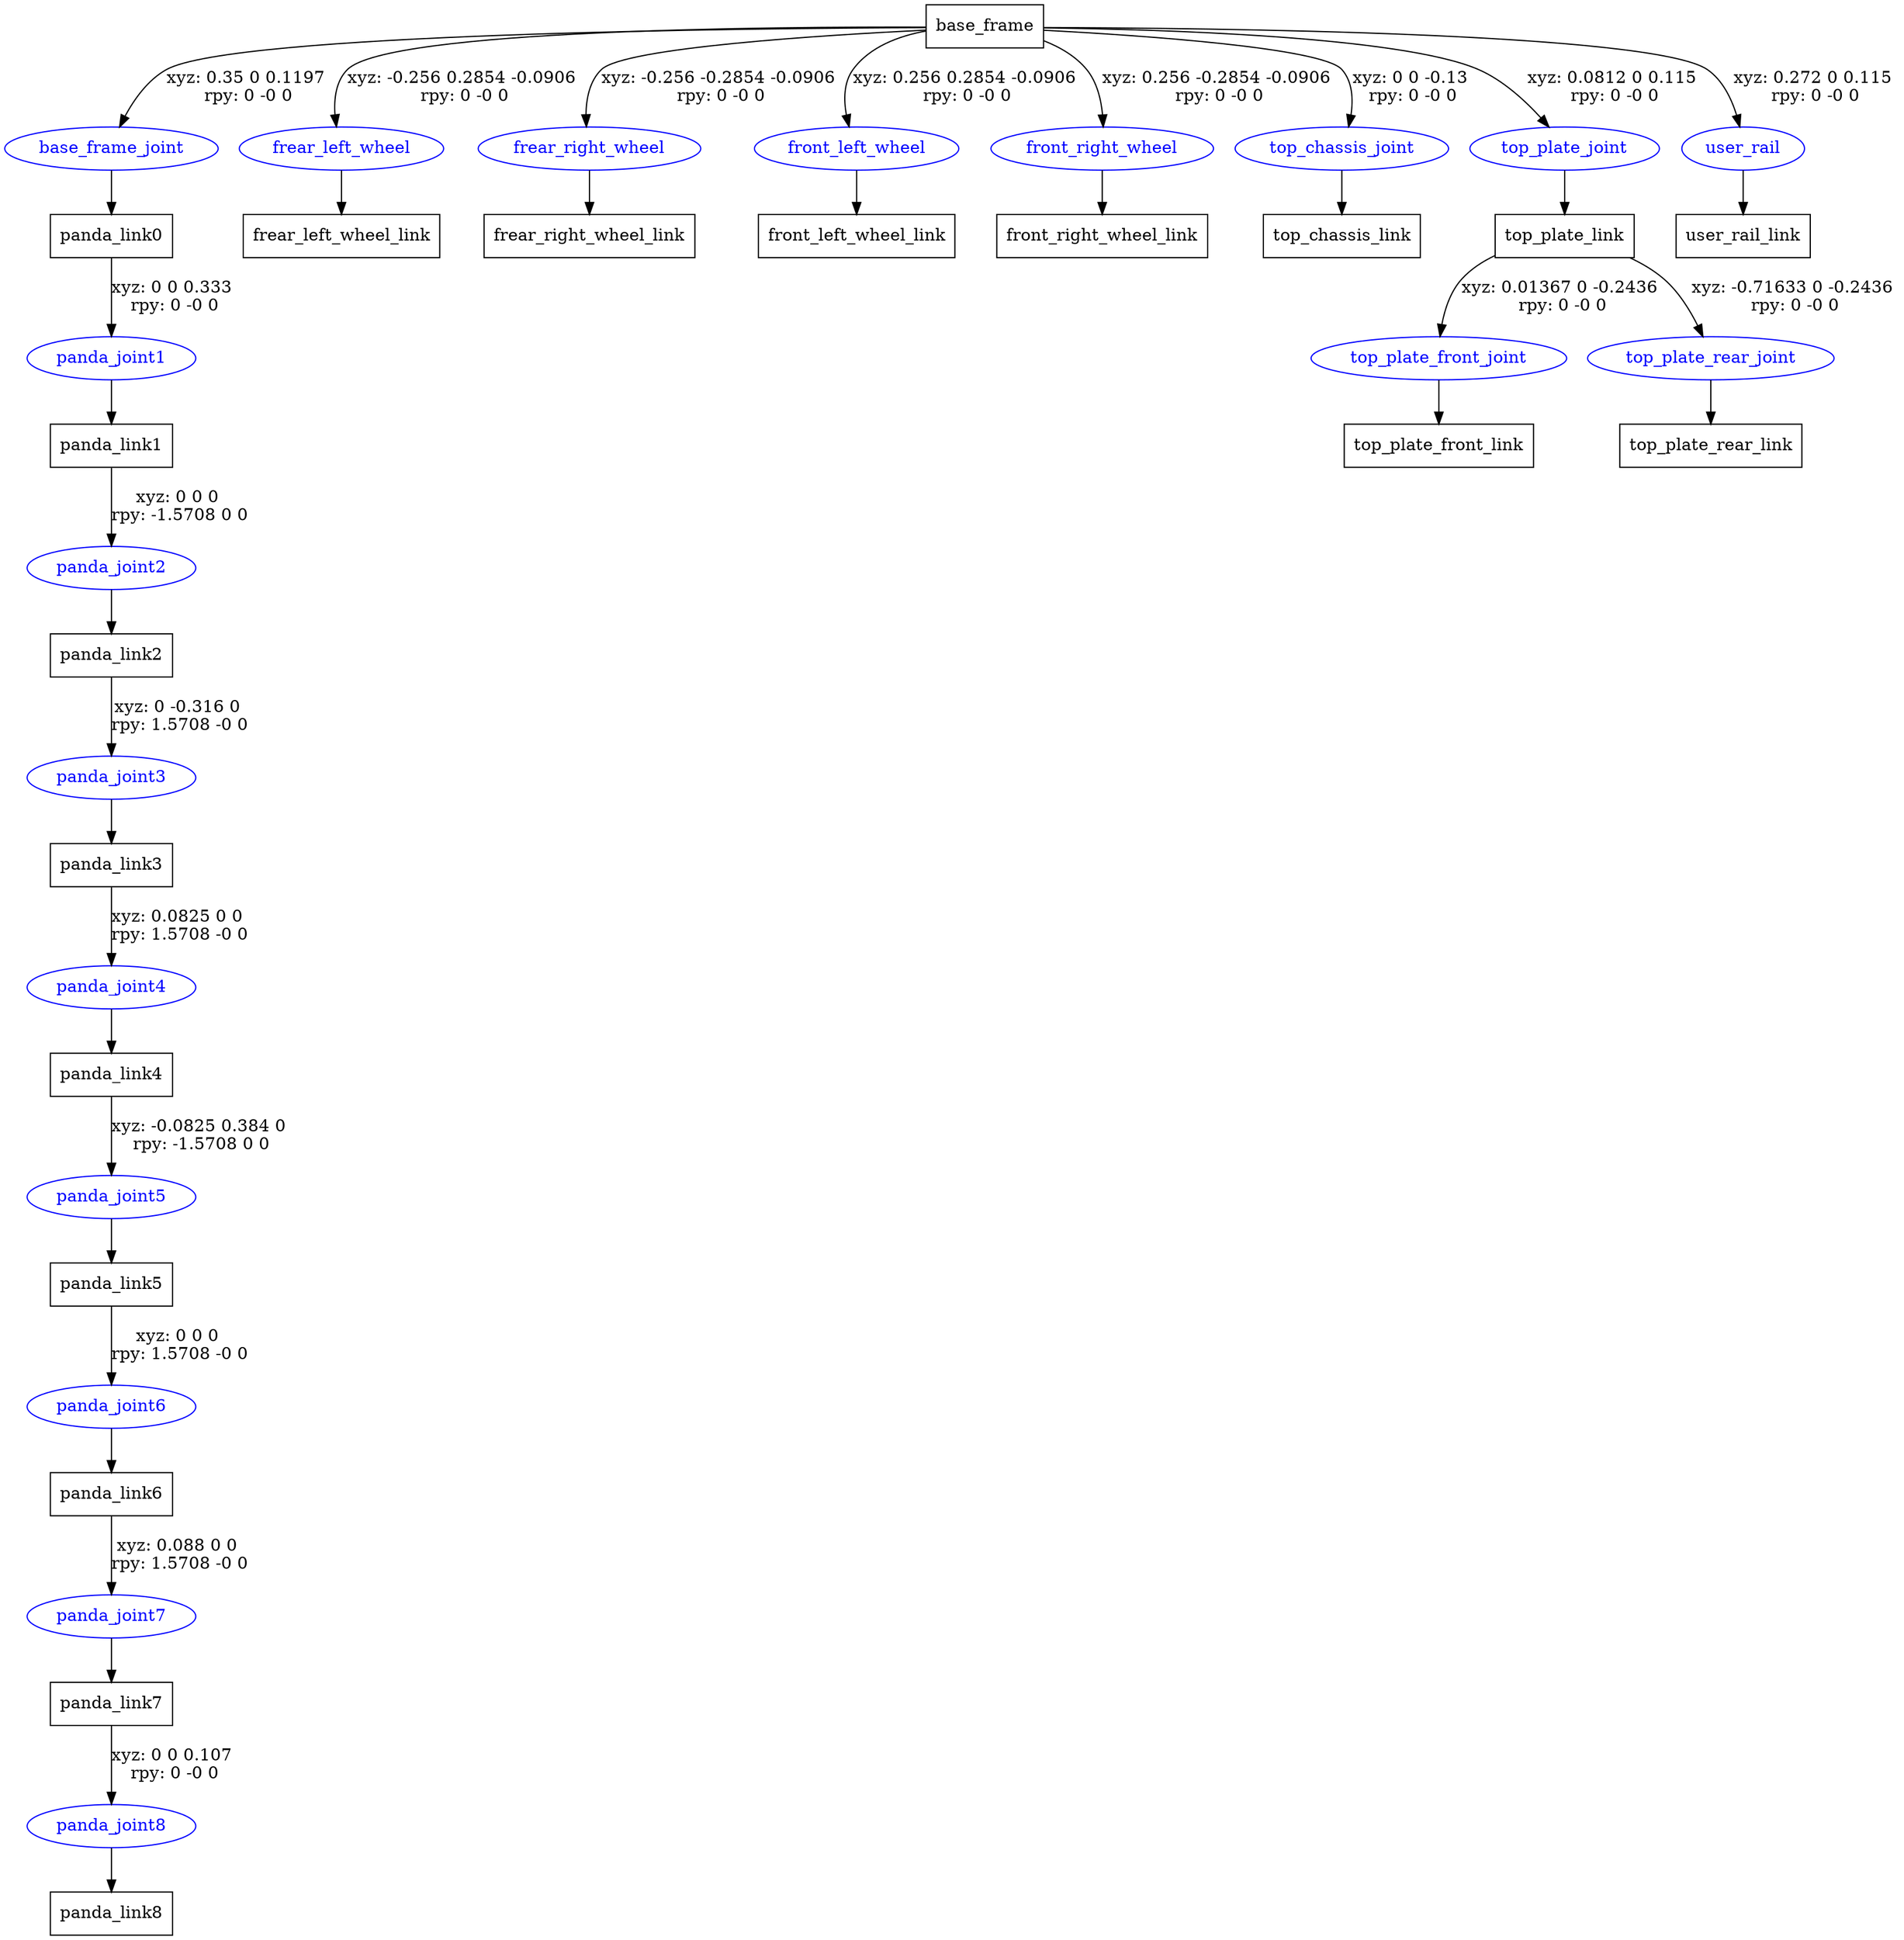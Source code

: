 digraph G {
node [shape=box];
"base_frame" [label="base_frame"];
"panda_link0" [label="panda_link0"];
"panda_link1" [label="panda_link1"];
"panda_link2" [label="panda_link2"];
"panda_link3" [label="panda_link3"];
"panda_link4" [label="panda_link4"];
"panda_link5" [label="panda_link5"];
"panda_link6" [label="panda_link6"];
"panda_link7" [label="panda_link7"];
"panda_link8" [label="panda_link8"];
"frear_left_wheel_link" [label="frear_left_wheel_link"];
"frear_right_wheel_link" [label="frear_right_wheel_link"];
"front_left_wheel_link" [label="front_left_wheel_link"];
"front_right_wheel_link" [label="front_right_wheel_link"];
"top_chassis_link" [label="top_chassis_link"];
"top_plate_link" [label="top_plate_link"];
"top_plate_front_link" [label="top_plate_front_link"];
"top_plate_rear_link" [label="top_plate_rear_link"];
"user_rail_link" [label="user_rail_link"];
node [shape=ellipse, color=blue, fontcolor=blue];
"base_frame" -> "base_frame_joint" [label="xyz: 0.35 0 0.1197 \nrpy: 0 -0 0"]
"base_frame_joint" -> "panda_link0"
"panda_link0" -> "panda_joint1" [label="xyz: 0 0 0.333 \nrpy: 0 -0 0"]
"panda_joint1" -> "panda_link1"
"panda_link1" -> "panda_joint2" [label="xyz: 0 0 0 \nrpy: -1.5708 0 0"]
"panda_joint2" -> "panda_link2"
"panda_link2" -> "panda_joint3" [label="xyz: 0 -0.316 0 \nrpy: 1.5708 -0 0"]
"panda_joint3" -> "panda_link3"
"panda_link3" -> "panda_joint4" [label="xyz: 0.0825 0 0 \nrpy: 1.5708 -0 0"]
"panda_joint4" -> "panda_link4"
"panda_link4" -> "panda_joint5" [label="xyz: -0.0825 0.384 0 \nrpy: -1.5708 0 0"]
"panda_joint5" -> "panda_link5"
"panda_link5" -> "panda_joint6" [label="xyz: 0 0 0 \nrpy: 1.5708 -0 0"]
"panda_joint6" -> "panda_link6"
"panda_link6" -> "panda_joint7" [label="xyz: 0.088 0 0 \nrpy: 1.5708 -0 0"]
"panda_joint7" -> "panda_link7"
"panda_link7" -> "panda_joint8" [label="xyz: 0 0 0.107 \nrpy: 0 -0 0"]
"panda_joint8" -> "panda_link8"
"base_frame" -> "frear_left_wheel" [label="xyz: -0.256 0.2854 -0.0906 \nrpy: 0 -0 0"]
"frear_left_wheel" -> "frear_left_wheel_link"
"base_frame" -> "frear_right_wheel" [label="xyz: -0.256 -0.2854 -0.0906 \nrpy: 0 -0 0"]
"frear_right_wheel" -> "frear_right_wheel_link"
"base_frame" -> "front_left_wheel" [label="xyz: 0.256 0.2854 -0.0906 \nrpy: 0 -0 0"]
"front_left_wheel" -> "front_left_wheel_link"
"base_frame" -> "front_right_wheel" [label="xyz: 0.256 -0.2854 -0.0906 \nrpy: 0 -0 0"]
"front_right_wheel" -> "front_right_wheel_link"
"base_frame" -> "top_chassis_joint" [label="xyz: 0 0 -0.13 \nrpy: 0 -0 0"]
"top_chassis_joint" -> "top_chassis_link"
"base_frame" -> "top_plate_joint" [label="xyz: 0.0812 0 0.115 \nrpy: 0 -0 0"]
"top_plate_joint" -> "top_plate_link"
"top_plate_link" -> "top_plate_front_joint" [label="xyz: 0.01367 0 -0.2436 \nrpy: 0 -0 0"]
"top_plate_front_joint" -> "top_plate_front_link"
"top_plate_link" -> "top_plate_rear_joint" [label="xyz: -0.71633 0 -0.2436 \nrpy: 0 -0 0"]
"top_plate_rear_joint" -> "top_plate_rear_link"
"base_frame" -> "user_rail" [label="xyz: 0.272 0 0.115 \nrpy: 0 -0 0"]
"user_rail" -> "user_rail_link"
}
